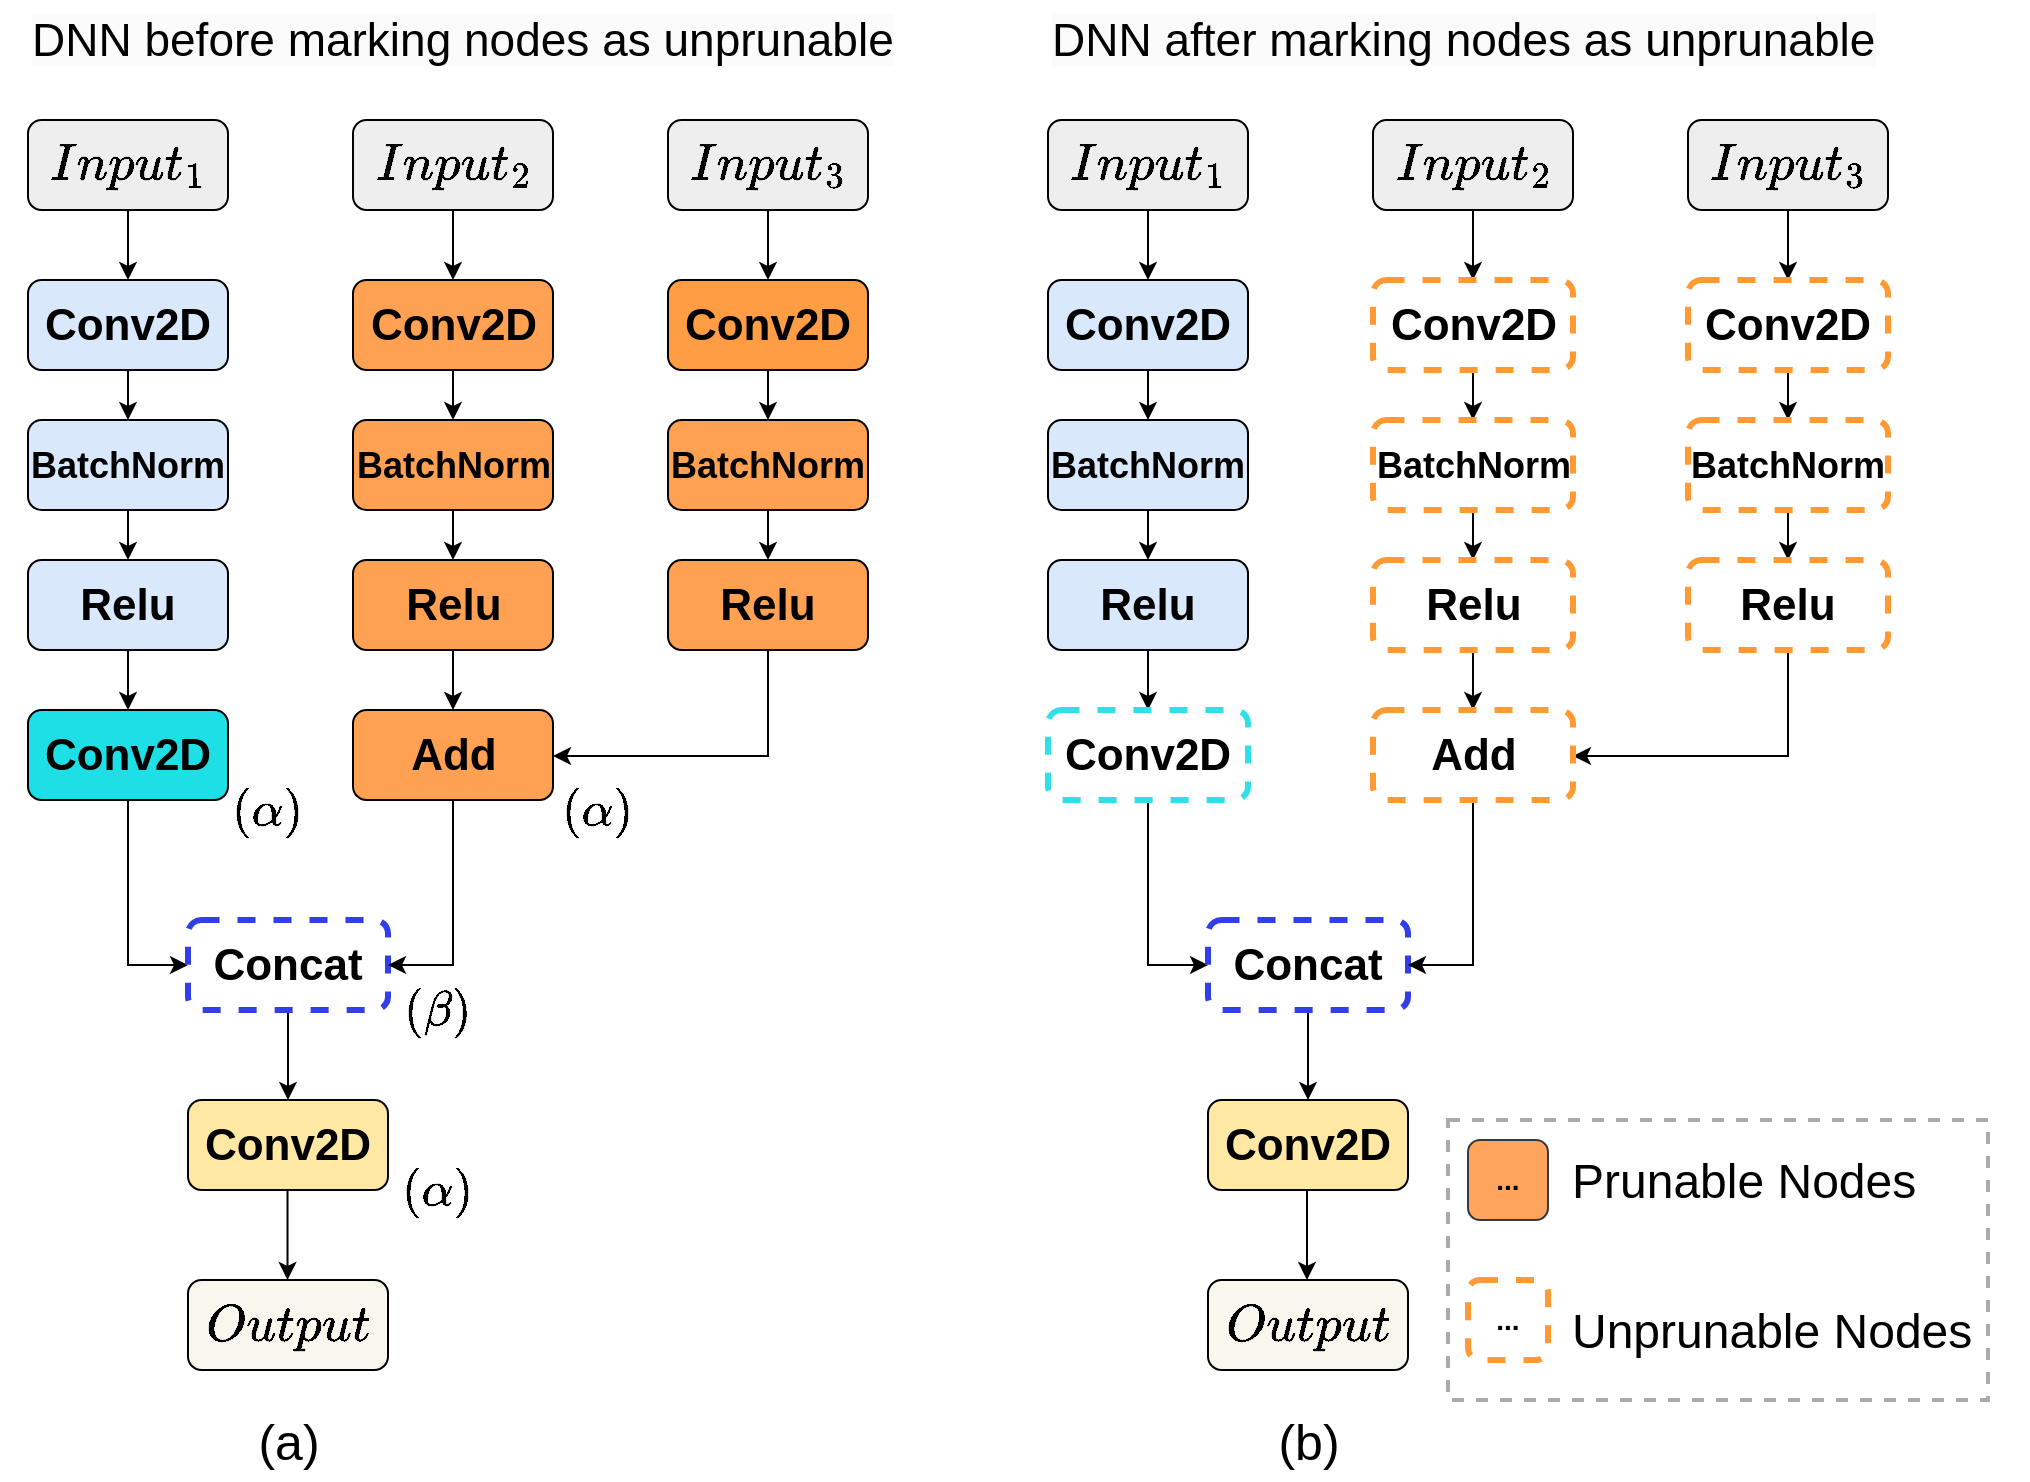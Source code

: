<mxfile version="24.7.17">
  <diagram id="ZJDak00zEGOjQi6jF3bG" name="Page-2">
    <mxGraphModel dx="639" dy="1933" grid="1" gridSize="10" guides="1" tooltips="1" connect="1" arrows="1" fold="1" page="1" pageScale="1" pageWidth="850" pageHeight="1100" math="1" shadow="0">
      <root>
        <mxCell id="0" />
        <mxCell id="1" parent="0" />
        <mxCell id="ZOJOGruup9VdM0CiwJ6L-7" value="" style="rounded=0;whiteSpace=wrap;html=1;dashed=1;strokeWidth=2;strokeColor=#ABABAB;" parent="1" vertex="1">
          <mxGeometry x="1790" y="540" width="270" height="140" as="geometry" />
        </mxCell>
        <mxCell id="_wHUnUOkOxb6r7a82sdS-2" style="edgeStyle=orthogonalEdgeStyle;rounded=0;orthogonalLoop=1;jettySize=auto;html=1;exitX=0.5;exitY=1;exitDx=0;exitDy=0;entryX=0.5;entryY=0;entryDx=0;entryDy=0;strokeColor=default;fontSize=22;" parent="1" source="_wHUnUOkOxb6r7a82sdS-3" target="_wHUnUOkOxb6r7a82sdS-5" edge="1">
          <mxGeometry relative="1" as="geometry" />
        </mxCell>
        <mxCell id="_wHUnUOkOxb6r7a82sdS-3" value="&lt;font style=&quot;font-size: 22px;&quot;&gt;&lt;b style=&quot;font-size: 22px;&quot;&gt;$$Input_1$$&lt;/b&gt;&lt;/font&gt;" style="rounded=1;whiteSpace=wrap;html=1;fillColor=#eeeeee;strokeColor=default;fontSize=22;" parent="1" vertex="1">
          <mxGeometry x="1080" y="40" width="100" height="45" as="geometry" />
        </mxCell>
        <mxCell id="_wHUnUOkOxb6r7a82sdS-4" style="edgeStyle=orthogonalEdgeStyle;rounded=0;orthogonalLoop=1;jettySize=auto;html=1;exitX=0.5;exitY=1;exitDx=0;exitDy=0;entryX=0.5;entryY=0;entryDx=0;entryDy=0;strokeColor=default;fontSize=22;" parent="1" source="_wHUnUOkOxb6r7a82sdS-5" target="_wHUnUOkOxb6r7a82sdS-7" edge="1">
          <mxGeometry relative="1" as="geometry" />
        </mxCell>
        <mxCell id="_wHUnUOkOxb6r7a82sdS-5" value="&lt;font style=&quot;font-size: 22px;&quot;&gt;&lt;b style=&quot;font-size: 22px;&quot;&gt;Conv2D&lt;/b&gt;&lt;/font&gt;" style="rounded=1;whiteSpace=wrap;html=1;fillColor=#dae8fc;strokeColor=default;fontSize=22;" parent="1" vertex="1">
          <mxGeometry x="1080" y="120" width="100" height="45" as="geometry" />
        </mxCell>
        <mxCell id="_wHUnUOkOxb6r7a82sdS-6" style="edgeStyle=orthogonalEdgeStyle;rounded=0;orthogonalLoop=1;jettySize=auto;html=1;exitX=0.5;exitY=1;exitDx=0;exitDy=0;entryX=0.5;entryY=0;entryDx=0;entryDy=0;strokeColor=default;fontSize=22;" parent="1" source="_wHUnUOkOxb6r7a82sdS-7" target="_wHUnUOkOxb6r7a82sdS-9" edge="1">
          <mxGeometry relative="1" as="geometry" />
        </mxCell>
        <mxCell id="_wHUnUOkOxb6r7a82sdS-7" value="&lt;font style=&quot;font-size: 18px;&quot;&gt;&lt;b style=&quot;font-size: 18px;&quot;&gt;BatchNorm&lt;/b&gt;&lt;/font&gt;" style="rounded=1;whiteSpace=wrap;html=1;fillColor=#dae8fc;strokeColor=default;fontSize=18;" parent="1" vertex="1">
          <mxGeometry x="1080" y="190" width="100" height="45" as="geometry" />
        </mxCell>
        <mxCell id="_wHUnUOkOxb6r7a82sdS-8" style="edgeStyle=orthogonalEdgeStyle;rounded=0;orthogonalLoop=1;jettySize=auto;html=1;entryX=0.5;entryY=0;entryDx=0;entryDy=0;strokeColor=default;" parent="1" source="_wHUnUOkOxb6r7a82sdS-9" target="_wHUnUOkOxb6r7a82sdS-11" edge="1">
          <mxGeometry relative="1" as="geometry" />
        </mxCell>
        <mxCell id="_wHUnUOkOxb6r7a82sdS-9" value="&lt;font style=&quot;font-size: 22px;&quot;&gt;&lt;b style=&quot;font-size: 22px;&quot;&gt;Relu&lt;/b&gt;&lt;/font&gt;" style="rounded=1;whiteSpace=wrap;html=1;fillColor=#dae8fc;strokeColor=default;fontSize=22;" parent="1" vertex="1">
          <mxGeometry x="1080" y="260" width="100" height="45" as="geometry" />
        </mxCell>
        <mxCell id="_wHUnUOkOxb6r7a82sdS-10" style="edgeStyle=orthogonalEdgeStyle;rounded=0;orthogonalLoop=1;jettySize=auto;html=1;entryX=0;entryY=0.5;entryDx=0;entryDy=0;" parent="1" source="_wHUnUOkOxb6r7a82sdS-11" target="_wHUnUOkOxb6r7a82sdS-13" edge="1">
          <mxGeometry relative="1" as="geometry" />
        </mxCell>
        <mxCell id="_wHUnUOkOxb6r7a82sdS-11" value="&lt;font style=&quot;font-size: 22px;&quot;&gt;&lt;b style=&quot;font-size: 22px;&quot;&gt;Conv2D&lt;/b&gt;&lt;/font&gt;" style="rounded=1;whiteSpace=wrap;html=1;fillColor=#1edee6;strokeColor=default;fontSize=22;" parent="1" vertex="1">
          <mxGeometry x="1080" y="335" width="100" height="45" as="geometry" />
        </mxCell>
        <mxCell id="_wHUnUOkOxb6r7a82sdS-12" style="edgeStyle=orthogonalEdgeStyle;rounded=0;orthogonalLoop=1;jettySize=auto;html=1;entryX=0.5;entryY=0;entryDx=0;entryDy=0;" parent="1" source="_wHUnUOkOxb6r7a82sdS-13" edge="1">
          <mxGeometry relative="1" as="geometry">
            <mxPoint x="1210" y="530" as="targetPoint" />
          </mxGeometry>
        </mxCell>
        <mxCell id="_wHUnUOkOxb6r7a82sdS-13" value="&lt;font style=&quot;font-size: 22px;&quot;&gt;&lt;b style=&quot;font-size: 22px;&quot;&gt;Concat&lt;/b&gt;&lt;/font&gt;" style="rounded=1;whiteSpace=wrap;html=1;fillColor=none;strokeColor=#323ee8;strokeWidth=3;dashed=1;fontSize=22;" parent="1" vertex="1">
          <mxGeometry x="1160" y="440" width="100" height="45" as="geometry" />
        </mxCell>
        <mxCell id="_wHUnUOkOxb6r7a82sdS-14" style="edgeStyle=orthogonalEdgeStyle;rounded=0;orthogonalLoop=1;jettySize=auto;html=1;exitX=0.5;exitY=1;exitDx=0;exitDy=0;entryX=0.5;entryY=0;entryDx=0;entryDy=0;strokeColor=default;fontSize=22;" parent="1" source="_wHUnUOkOxb6r7a82sdS-15" target="_wHUnUOkOxb6r7a82sdS-17" edge="1">
          <mxGeometry relative="1" as="geometry" />
        </mxCell>
        <mxCell id="_wHUnUOkOxb6r7a82sdS-15" value="&lt;font style=&quot;font-size: 22px;&quot;&gt;&lt;b style=&quot;font-size: 22px;&quot;&gt;$$Input_2$$&lt;/b&gt;&lt;/font&gt;" style="rounded=1;whiteSpace=wrap;html=1;fillColor=#eeeeee;strokeColor=default;fontSize=22;" parent="1" vertex="1">
          <mxGeometry x="1242.5" y="40" width="100" height="45" as="geometry" />
        </mxCell>
        <mxCell id="_wHUnUOkOxb6r7a82sdS-16" style="edgeStyle=orthogonalEdgeStyle;rounded=0;orthogonalLoop=1;jettySize=auto;html=1;exitX=0.5;exitY=1;exitDx=0;exitDy=0;entryX=0.5;entryY=0;entryDx=0;entryDy=0;strokeColor=default;fontSize=22;" parent="1" source="_wHUnUOkOxb6r7a82sdS-17" target="_wHUnUOkOxb6r7a82sdS-19" edge="1">
          <mxGeometry relative="1" as="geometry" />
        </mxCell>
        <mxCell id="_wHUnUOkOxb6r7a82sdS-17" value="&lt;font style=&quot;font-size: 22px;&quot;&gt;&lt;b style=&quot;font-size: 22px;&quot;&gt;Conv2D&lt;/b&gt;&lt;/font&gt;" style="rounded=1;whiteSpace=wrap;html=1;fillColor=#ffa152;strokeColor=default;fontSize=22;" parent="1" vertex="1">
          <mxGeometry x="1242.5" y="120" width="100" height="45" as="geometry" />
        </mxCell>
        <mxCell id="_wHUnUOkOxb6r7a82sdS-18" style="edgeStyle=orthogonalEdgeStyle;rounded=0;orthogonalLoop=1;jettySize=auto;html=1;exitX=0.5;exitY=1;exitDx=0;exitDy=0;entryX=0.5;entryY=0;entryDx=0;entryDy=0;strokeColor=default;fontSize=22;" parent="1" source="_wHUnUOkOxb6r7a82sdS-19" target="_wHUnUOkOxb6r7a82sdS-21" edge="1">
          <mxGeometry relative="1" as="geometry" />
        </mxCell>
        <mxCell id="_wHUnUOkOxb6r7a82sdS-19" value="&lt;font style=&quot;font-size: 18px;&quot;&gt;&lt;b style=&quot;font-size: 18px;&quot;&gt;BatchNorm&lt;/b&gt;&lt;/font&gt;" style="rounded=1;whiteSpace=wrap;html=1;fillColor=#ffa152;strokeColor=default;fontSize=18;" parent="1" vertex="1">
          <mxGeometry x="1242.5" y="190" width="100" height="45" as="geometry" />
        </mxCell>
        <mxCell id="_wHUnUOkOxb6r7a82sdS-20" style="edgeStyle=orthogonalEdgeStyle;rounded=0;orthogonalLoop=1;jettySize=auto;html=1;strokeColor=default;" parent="1" source="_wHUnUOkOxb6r7a82sdS-21" target="_wHUnUOkOxb6r7a82sdS-31" edge="1">
          <mxGeometry relative="1" as="geometry">
            <mxPoint x="1292.5" y="345" as="targetPoint" />
          </mxGeometry>
        </mxCell>
        <mxCell id="_wHUnUOkOxb6r7a82sdS-21" value="&lt;font style=&quot;font-size: 22px;&quot;&gt;&lt;b style=&quot;font-size: 22px;&quot;&gt;Relu&lt;/b&gt;&lt;/font&gt;" style="rounded=1;whiteSpace=wrap;html=1;fillColor=#ffa152;strokeColor=default;fontSize=22;" parent="1" vertex="1">
          <mxGeometry x="1242.5" y="260" width="100" height="45" as="geometry" />
        </mxCell>
        <mxCell id="_wHUnUOkOxb6r7a82sdS-22" style="edgeStyle=orthogonalEdgeStyle;rounded=0;orthogonalLoop=1;jettySize=auto;html=1;exitX=0.5;exitY=1;exitDx=0;exitDy=0;entryX=0.5;entryY=0;entryDx=0;entryDy=0;strokeColor=default;fontSize=22;" parent="1" source="_wHUnUOkOxb6r7a82sdS-23" target="_wHUnUOkOxb6r7a82sdS-25" edge="1">
          <mxGeometry relative="1" as="geometry" />
        </mxCell>
        <mxCell id="_wHUnUOkOxb6r7a82sdS-23" value="&lt;font style=&quot;font-size: 22px;&quot;&gt;&lt;b style=&quot;font-size: 22px;&quot;&gt;$$Input_3$$&lt;/b&gt;&lt;/font&gt;" style="rounded=1;whiteSpace=wrap;html=1;fillColor=#eeeeee;strokeColor=default;fontSize=22;" parent="1" vertex="1">
          <mxGeometry x="1400" y="40" width="100" height="45" as="geometry" />
        </mxCell>
        <mxCell id="_wHUnUOkOxb6r7a82sdS-24" style="edgeStyle=orthogonalEdgeStyle;rounded=0;orthogonalLoop=1;jettySize=auto;html=1;exitX=0.5;exitY=1;exitDx=0;exitDy=0;entryX=0.5;entryY=0;entryDx=0;entryDy=0;strokeColor=default;fontSize=22;" parent="1" source="_wHUnUOkOxb6r7a82sdS-25" target="_wHUnUOkOxb6r7a82sdS-27" edge="1">
          <mxGeometry relative="1" as="geometry" />
        </mxCell>
        <mxCell id="_wHUnUOkOxb6r7a82sdS-25" value="&lt;font style=&quot;font-size: 22px;&quot;&gt;&lt;b style=&quot;font-size: 22px;&quot;&gt;Conv2D&lt;/b&gt;&lt;/font&gt;" style="rounded=1;whiteSpace=wrap;html=1;fillColor=#ff9d45;strokeColor=default;fontSize=22;" parent="1" vertex="1">
          <mxGeometry x="1400" y="120" width="100" height="45" as="geometry" />
        </mxCell>
        <mxCell id="_wHUnUOkOxb6r7a82sdS-26" style="edgeStyle=orthogonalEdgeStyle;rounded=0;orthogonalLoop=1;jettySize=auto;html=1;exitX=0.5;exitY=1;exitDx=0;exitDy=0;entryX=0.5;entryY=0;entryDx=0;entryDy=0;strokeColor=default;fontSize=22;" parent="1" source="_wHUnUOkOxb6r7a82sdS-27" target="_wHUnUOkOxb6r7a82sdS-29" edge="1">
          <mxGeometry relative="1" as="geometry" />
        </mxCell>
        <mxCell id="_wHUnUOkOxb6r7a82sdS-27" value="&lt;font style=&quot;font-size: 18px;&quot;&gt;&lt;b style=&quot;font-size: 18px;&quot;&gt;BatchNorm&lt;/b&gt;&lt;/font&gt;" style="rounded=1;whiteSpace=wrap;html=1;fillColor=#ffa152;strokeColor=default;fontSize=18;" parent="1" vertex="1">
          <mxGeometry x="1400" y="190" width="100" height="45" as="geometry" />
        </mxCell>
        <mxCell id="_wHUnUOkOxb6r7a82sdS-28" style="edgeStyle=orthogonalEdgeStyle;rounded=0;orthogonalLoop=1;jettySize=auto;html=1;entryX=1;entryY=0.5;entryDx=0;entryDy=0;strokeColor=default;" parent="1" source="_wHUnUOkOxb6r7a82sdS-29" target="_wHUnUOkOxb6r7a82sdS-31" edge="1">
          <mxGeometry relative="1" as="geometry">
            <mxPoint x="1305" y="357.5" as="targetPoint" />
            <Array as="points">
              <mxPoint x="1450" y="358" />
              <mxPoint x="1343" y="358" />
            </Array>
          </mxGeometry>
        </mxCell>
        <mxCell id="_wHUnUOkOxb6r7a82sdS-29" value="&lt;font style=&quot;font-size: 22px;&quot;&gt;&lt;b style=&quot;font-size: 22px;&quot;&gt;Relu&lt;/b&gt;&lt;/font&gt;" style="rounded=1;whiteSpace=wrap;html=1;fillColor=#ffa152;strokeColor=default;fontSize=22;" parent="1" vertex="1">
          <mxGeometry x="1400" y="260" width="100" height="45" as="geometry" />
        </mxCell>
        <mxCell id="_wHUnUOkOxb6r7a82sdS-30" style="edgeStyle=orthogonalEdgeStyle;rounded=0;orthogonalLoop=1;jettySize=auto;html=1;exitX=0.5;exitY=1;exitDx=0;exitDy=0;entryX=1;entryY=0.5;entryDx=0;entryDy=0;" parent="1" source="_wHUnUOkOxb6r7a82sdS-31" target="_wHUnUOkOxb6r7a82sdS-13" edge="1">
          <mxGeometry relative="1" as="geometry" />
        </mxCell>
        <mxCell id="_wHUnUOkOxb6r7a82sdS-31" value="&lt;font style=&quot;font-size: 22px;&quot;&gt;&lt;b style=&quot;font-size: 22px;&quot;&gt;Add&lt;/b&gt;&lt;/font&gt;" style="rounded=1;whiteSpace=wrap;html=1;fillColor=#ffa152;strokeColor=default;fontSize=22;" parent="1" vertex="1">
          <mxGeometry x="1242.5" y="335" width="100" height="45" as="geometry" />
        </mxCell>
        <mxCell id="JLplLcuvt1eEUsk-3vQW-2" style="edgeStyle=orthogonalEdgeStyle;rounded=0;orthogonalLoop=1;jettySize=auto;html=1;exitX=0.5;exitY=1;exitDx=0;exitDy=0;entryX=0.5;entryY=0;entryDx=0;entryDy=0;fontSize=22;" parent="1" source="JLplLcuvt1eEUsk-3vQW-3" target="JLplLcuvt1eEUsk-3vQW-5" edge="1">
          <mxGeometry relative="1" as="geometry" />
        </mxCell>
        <mxCell id="JLplLcuvt1eEUsk-3vQW-3" value="&lt;font style=&quot;font-size: 22px;&quot;&gt;&lt;b style=&quot;font-size: 22px;&quot;&gt;$$Input_1$$&lt;/b&gt;&lt;/font&gt;" style="rounded=1;whiteSpace=wrap;html=1;fillColor=#eeeeee;strokeColor=default;fontSize=22;" parent="1" vertex="1">
          <mxGeometry x="1590" y="40" width="100" height="45" as="geometry" />
        </mxCell>
        <mxCell id="JLplLcuvt1eEUsk-3vQW-4" style="edgeStyle=orthogonalEdgeStyle;rounded=0;orthogonalLoop=1;jettySize=auto;html=1;exitX=0.5;exitY=1;exitDx=0;exitDy=0;entryX=0.5;entryY=0;entryDx=0;entryDy=0;fontSize=22;" parent="1" source="JLplLcuvt1eEUsk-3vQW-5" target="JLplLcuvt1eEUsk-3vQW-7" edge="1">
          <mxGeometry relative="1" as="geometry" />
        </mxCell>
        <mxCell id="JLplLcuvt1eEUsk-3vQW-5" value="&lt;font style=&quot;font-size: 22px;&quot;&gt;&lt;b style=&quot;font-size: 22px;&quot;&gt;Conv2D&lt;/b&gt;&lt;/font&gt;" style="rounded=1;whiteSpace=wrap;html=1;fillColor=#dae8fc;strokeColor=default;fontSize=22;" parent="1" vertex="1">
          <mxGeometry x="1590" y="120" width="100" height="45" as="geometry" />
        </mxCell>
        <mxCell id="JLplLcuvt1eEUsk-3vQW-6" style="edgeStyle=orthogonalEdgeStyle;rounded=0;orthogonalLoop=1;jettySize=auto;html=1;exitX=0.5;exitY=1;exitDx=0;exitDy=0;entryX=0.5;entryY=0;entryDx=0;entryDy=0;fontSize=22;" parent="1" source="JLplLcuvt1eEUsk-3vQW-7" target="JLplLcuvt1eEUsk-3vQW-9" edge="1">
          <mxGeometry relative="1" as="geometry" />
        </mxCell>
        <mxCell id="JLplLcuvt1eEUsk-3vQW-7" value="&lt;font style=&quot;font-size: 18px;&quot;&gt;&lt;b style=&quot;font-size: 18px;&quot;&gt;BatchNorm&lt;/b&gt;&lt;/font&gt;" style="rounded=1;whiteSpace=wrap;html=1;fillColor=#dae8fc;strokeColor=default;fontSize=18;" parent="1" vertex="1">
          <mxGeometry x="1590" y="190" width="100" height="45" as="geometry" />
        </mxCell>
        <mxCell id="JLplLcuvt1eEUsk-3vQW-8" style="edgeStyle=orthogonalEdgeStyle;rounded=0;orthogonalLoop=1;jettySize=auto;html=1;entryX=0.5;entryY=0;entryDx=0;entryDy=0;" parent="1" source="JLplLcuvt1eEUsk-3vQW-9" target="JLplLcuvt1eEUsk-3vQW-11" edge="1">
          <mxGeometry relative="1" as="geometry" />
        </mxCell>
        <mxCell id="JLplLcuvt1eEUsk-3vQW-9" value="&lt;font style=&quot;font-size: 22px;&quot;&gt;&lt;b style=&quot;font-size: 22px;&quot;&gt;Relu&lt;/b&gt;&lt;/font&gt;" style="rounded=1;whiteSpace=wrap;html=1;fillColor=#dae8fc;strokeColor=default;fontSize=22;" parent="1" vertex="1">
          <mxGeometry x="1590" y="260" width="100" height="45" as="geometry" />
        </mxCell>
        <mxCell id="JLplLcuvt1eEUsk-3vQW-10" style="edgeStyle=orthogonalEdgeStyle;rounded=0;orthogonalLoop=1;jettySize=auto;html=1;entryX=0;entryY=0.5;entryDx=0;entryDy=0;" parent="1" source="JLplLcuvt1eEUsk-3vQW-11" target="JLplLcuvt1eEUsk-3vQW-13" edge="1">
          <mxGeometry relative="1" as="geometry" />
        </mxCell>
        <mxCell id="JLplLcuvt1eEUsk-3vQW-11" value="&lt;font style=&quot;font-size: 22px;&quot;&gt;&lt;b style=&quot;font-size: 22px;&quot;&gt;Conv2D&lt;/b&gt;&lt;/font&gt;" style="rounded=1;whiteSpace=wrap;html=1;fillColor=none;strokeColor=#30dfe8;strokeWidth=3;dashed=1;fontSize=22;" parent="1" vertex="1">
          <mxGeometry x="1590" y="335" width="100" height="45" as="geometry" />
        </mxCell>
        <mxCell id="JLplLcuvt1eEUsk-3vQW-12" style="edgeStyle=orthogonalEdgeStyle;rounded=0;orthogonalLoop=1;jettySize=auto;html=1;entryX=0.5;entryY=0;entryDx=0;entryDy=0;" parent="1" source="JLplLcuvt1eEUsk-3vQW-13" edge="1">
          <mxGeometry relative="1" as="geometry">
            <mxPoint x="1720" y="530" as="targetPoint" />
          </mxGeometry>
        </mxCell>
        <mxCell id="JLplLcuvt1eEUsk-3vQW-13" value="&lt;font style=&quot;font-size: 22px;&quot;&gt;&lt;b style=&quot;font-size: 22px;&quot;&gt;Concat&lt;/b&gt;&lt;/font&gt;" style="rounded=1;whiteSpace=wrap;html=1;fillColor=none;strokeColor=#323ee8;dashed=1;strokeWidth=3;fontSize=22;" parent="1" vertex="1">
          <mxGeometry x="1670" y="440" width="100" height="45" as="geometry" />
        </mxCell>
        <mxCell id="JLplLcuvt1eEUsk-3vQW-14" style="edgeStyle=orthogonalEdgeStyle;rounded=0;orthogonalLoop=1;jettySize=auto;html=1;exitX=0.5;exitY=1;exitDx=0;exitDy=0;entryX=0.5;entryY=0;entryDx=0;entryDy=0;fontSize=22;" parent="1" source="JLplLcuvt1eEUsk-3vQW-15" target="JLplLcuvt1eEUsk-3vQW-17" edge="1">
          <mxGeometry relative="1" as="geometry" />
        </mxCell>
        <mxCell id="JLplLcuvt1eEUsk-3vQW-15" value="&lt;font style=&quot;font-size: 22px;&quot;&gt;&lt;b style=&quot;font-size: 22px;&quot;&gt;$$Input_2$$&lt;/b&gt;&lt;/font&gt;" style="rounded=1;whiteSpace=wrap;html=1;fillColor=#eeeeee;strokeColor=default;fontSize=22;" parent="1" vertex="1">
          <mxGeometry x="1752.5" y="40" width="100" height="45" as="geometry" />
        </mxCell>
        <mxCell id="JLplLcuvt1eEUsk-3vQW-16" style="edgeStyle=orthogonalEdgeStyle;rounded=0;orthogonalLoop=1;jettySize=auto;html=1;exitX=0.5;exitY=1;exitDx=0;exitDy=0;entryX=0.5;entryY=0;entryDx=0;entryDy=0;fontSize=22;" parent="1" source="JLplLcuvt1eEUsk-3vQW-17" target="JLplLcuvt1eEUsk-3vQW-19" edge="1">
          <mxGeometry relative="1" as="geometry" />
        </mxCell>
        <mxCell id="JLplLcuvt1eEUsk-3vQW-17" value="&lt;font style=&quot;font-size: 22px;&quot;&gt;&lt;b style=&quot;font-size: 22px;&quot;&gt;Conv2D&lt;/b&gt;&lt;/font&gt;" style="rounded=1;whiteSpace=wrap;html=1;fillColor=none;strokeColor=#FF9933;dashed=1;strokeWidth=3;fontSize=22;" parent="1" vertex="1">
          <mxGeometry x="1752.5" y="120" width="100" height="45" as="geometry" />
        </mxCell>
        <mxCell id="JLplLcuvt1eEUsk-3vQW-18" style="edgeStyle=orthogonalEdgeStyle;rounded=0;orthogonalLoop=1;jettySize=auto;html=1;exitX=0.5;exitY=1;exitDx=0;exitDy=0;entryX=0.5;entryY=0;entryDx=0;entryDy=0;fontSize=22;" parent="1" source="JLplLcuvt1eEUsk-3vQW-19" target="JLplLcuvt1eEUsk-3vQW-21" edge="1">
          <mxGeometry relative="1" as="geometry" />
        </mxCell>
        <mxCell id="JLplLcuvt1eEUsk-3vQW-19" value="&lt;font style=&quot;font-size: 18px;&quot;&gt;&lt;b style=&quot;font-size: 18px;&quot;&gt;BatchNorm&lt;/b&gt;&lt;/font&gt;" style="rounded=1;whiteSpace=wrap;html=1;fillColor=none;strokeColor=#FF9933;dashed=1;strokeWidth=3;fontSize=18;" parent="1" vertex="1">
          <mxGeometry x="1752.5" y="190" width="100" height="45" as="geometry" />
        </mxCell>
        <mxCell id="JLplLcuvt1eEUsk-3vQW-20" style="edgeStyle=orthogonalEdgeStyle;rounded=0;orthogonalLoop=1;jettySize=auto;html=1;" parent="1" source="JLplLcuvt1eEUsk-3vQW-21" target="JLplLcuvt1eEUsk-3vQW-31" edge="1">
          <mxGeometry relative="1" as="geometry">
            <mxPoint x="1802.5" y="345" as="targetPoint" />
          </mxGeometry>
        </mxCell>
        <mxCell id="JLplLcuvt1eEUsk-3vQW-21" value="&lt;font style=&quot;font-size: 22px;&quot;&gt;&lt;b style=&quot;font-size: 22px;&quot;&gt;Relu&lt;/b&gt;&lt;/font&gt;" style="rounded=1;whiteSpace=wrap;html=1;fillColor=none;strokeColor=#FF9933;dashed=1;strokeWidth=3;fontSize=22;" parent="1" vertex="1">
          <mxGeometry x="1752.5" y="260" width="100" height="45" as="geometry" />
        </mxCell>
        <mxCell id="JLplLcuvt1eEUsk-3vQW-22" style="edgeStyle=orthogonalEdgeStyle;rounded=0;orthogonalLoop=1;jettySize=auto;html=1;exitX=0.5;exitY=1;exitDx=0;exitDy=0;entryX=0.5;entryY=0;entryDx=0;entryDy=0;fontSize=22;" parent="1" source="JLplLcuvt1eEUsk-3vQW-23" target="JLplLcuvt1eEUsk-3vQW-25" edge="1">
          <mxGeometry relative="1" as="geometry" />
        </mxCell>
        <mxCell id="JLplLcuvt1eEUsk-3vQW-23" value="&lt;font style=&quot;font-size: 22px;&quot;&gt;&lt;b style=&quot;font-size: 22px;&quot;&gt;$$Input_3$$&lt;/b&gt;&lt;/font&gt;" style="rounded=1;whiteSpace=wrap;html=1;fillColor=#eeeeee;strokeColor=default;fontSize=22;" parent="1" vertex="1">
          <mxGeometry x="1910" y="40" width="100" height="45" as="geometry" />
        </mxCell>
        <mxCell id="JLplLcuvt1eEUsk-3vQW-24" style="edgeStyle=orthogonalEdgeStyle;rounded=0;orthogonalLoop=1;jettySize=auto;html=1;exitX=0.5;exitY=1;exitDx=0;exitDy=0;entryX=0.5;entryY=0;entryDx=0;entryDy=0;fontSize=22;" parent="1" source="JLplLcuvt1eEUsk-3vQW-25" target="JLplLcuvt1eEUsk-3vQW-27" edge="1">
          <mxGeometry relative="1" as="geometry" />
        </mxCell>
        <mxCell id="JLplLcuvt1eEUsk-3vQW-25" value="&lt;font style=&quot;font-size: 22px;&quot;&gt;&lt;b style=&quot;font-size: 22px;&quot;&gt;Conv2D&lt;/b&gt;&lt;/font&gt;" style="rounded=1;whiteSpace=wrap;html=1;fillColor=none;strokeColor=#FF9933;dashed=1;strokeWidth=3;fontSize=22;" parent="1" vertex="1">
          <mxGeometry x="1910" y="120" width="100" height="45" as="geometry" />
        </mxCell>
        <mxCell id="JLplLcuvt1eEUsk-3vQW-26" style="edgeStyle=orthogonalEdgeStyle;rounded=0;orthogonalLoop=1;jettySize=auto;html=1;exitX=0.5;exitY=1;exitDx=0;exitDy=0;entryX=0.5;entryY=0;entryDx=0;entryDy=0;fontSize=22;" parent="1" source="JLplLcuvt1eEUsk-3vQW-27" target="JLplLcuvt1eEUsk-3vQW-29" edge="1">
          <mxGeometry relative="1" as="geometry" />
        </mxCell>
        <mxCell id="JLplLcuvt1eEUsk-3vQW-27" value="&lt;font style=&quot;font-size: 18px;&quot;&gt;&lt;b style=&quot;font-size: 18px;&quot;&gt;BatchNorm&lt;/b&gt;&lt;/font&gt;" style="rounded=1;whiteSpace=wrap;html=1;fillColor=none;strokeColor=#FF9933;dashed=1;strokeWidth=3;fontSize=18;" parent="1" vertex="1">
          <mxGeometry x="1910" y="190" width="100" height="45" as="geometry" />
        </mxCell>
        <mxCell id="JLplLcuvt1eEUsk-3vQW-28" style="edgeStyle=orthogonalEdgeStyle;rounded=0;orthogonalLoop=1;jettySize=auto;html=1;entryX=1;entryY=0.5;entryDx=0;entryDy=0;" parent="1" source="JLplLcuvt1eEUsk-3vQW-29" target="JLplLcuvt1eEUsk-3vQW-31" edge="1">
          <mxGeometry relative="1" as="geometry">
            <mxPoint x="1815" y="357.5" as="targetPoint" />
            <Array as="points">
              <mxPoint x="1960" y="358" />
              <mxPoint x="1853" y="358" />
            </Array>
          </mxGeometry>
        </mxCell>
        <mxCell id="JLplLcuvt1eEUsk-3vQW-29" value="&lt;font style=&quot;font-size: 22px;&quot;&gt;&lt;b style=&quot;font-size: 22px;&quot;&gt;Relu&lt;/b&gt;&lt;/font&gt;" style="rounded=1;whiteSpace=wrap;html=1;fillColor=none;strokeColor=#FF9933;dashed=1;strokeWidth=3;fontSize=22;" parent="1" vertex="1">
          <mxGeometry x="1910" y="260" width="100" height="45" as="geometry" />
        </mxCell>
        <mxCell id="JLplLcuvt1eEUsk-3vQW-30" style="edgeStyle=orthogonalEdgeStyle;rounded=0;orthogonalLoop=1;jettySize=auto;html=1;exitX=0.5;exitY=1;exitDx=0;exitDy=0;entryX=1;entryY=0.5;entryDx=0;entryDy=0;" parent="1" source="JLplLcuvt1eEUsk-3vQW-31" target="JLplLcuvt1eEUsk-3vQW-13" edge="1">
          <mxGeometry relative="1" as="geometry" />
        </mxCell>
        <mxCell id="JLplLcuvt1eEUsk-3vQW-31" value="&lt;font style=&quot;font-size: 22px;&quot;&gt;&lt;b style=&quot;font-size: 22px;&quot;&gt;Add&lt;/b&gt;&lt;/font&gt;" style="rounded=1;whiteSpace=wrap;html=1;fillColor=none;strokeColor=#FF9933;strokeWidth=3;dashed=1;fontSize=22;" parent="1" vertex="1">
          <mxGeometry x="1752.5" y="335" width="100" height="45" as="geometry" />
        </mxCell>
        <mxCell id="SUDPTB7_8HrII01Jo1Mr-3" value="&lt;font size=&quot;1&quot; style=&quot;&quot;&gt;&lt;span style=&quot;font-size: 25px;&quot;&gt;(b)&lt;/span&gt;&lt;/font&gt;" style="text;html=1;align=center;verticalAlign=middle;resizable=0;points=[];autosize=1;strokeColor=none;fillColor=none;" parent="1" vertex="1">
          <mxGeometry x="1695" y="680" width="50" height="40" as="geometry" />
        </mxCell>
        <mxCell id="SUDPTB7_8HrII01Jo1Mr-4" value="&lt;font style=&quot;font-size: 22px;&quot;&gt;&lt;b style=&quot;font-size: 22px;&quot;&gt;$$Output$$&lt;/b&gt;&lt;/font&gt;" style="rounded=1;whiteSpace=wrap;html=1;fillColor=#f9f7ed;strokeColor=default;fontSize=22;" parent="1" vertex="1">
          <mxGeometry x="1160" y="620" width="100" height="45" as="geometry" />
        </mxCell>
        <mxCell id="SUDPTB7_8HrII01Jo1Mr-5" value="&lt;font size=&quot;1&quot; style=&quot;&quot;&gt;&lt;span style=&quot;font-size: 25px;&quot;&gt;(a)&lt;/span&gt;&lt;/font&gt;" style="text;html=1;align=center;verticalAlign=middle;resizable=0;points=[];autosize=1;strokeColor=none;fillColor=none;" parent="1" vertex="1">
          <mxGeometry x="1185" y="680" width="50" height="40" as="geometry" />
        </mxCell>
        <mxCell id="SUDPTB7_8HrII01Jo1Mr-6" style="edgeStyle=orthogonalEdgeStyle;rounded=0;orthogonalLoop=1;jettySize=auto;html=1;entryX=0.5;entryY=0;entryDx=0;entryDy=0;" parent="1" edge="1">
          <mxGeometry relative="1" as="geometry">
            <mxPoint x="1209.76" y="620" as="targetPoint" />
            <mxPoint x="1209.76" y="575" as="sourcePoint" />
          </mxGeometry>
        </mxCell>
        <mxCell id="SUDPTB7_8HrII01Jo1Mr-7" value="&lt;font style=&quot;font-size: 22px;&quot;&gt;&lt;b style=&quot;font-size: 22px;&quot;&gt;$$Output$$&lt;/b&gt;&lt;/font&gt;" style="rounded=1;whiteSpace=wrap;html=1;fillColor=#f9f7ed;strokeColor=default;fontSize=22;" parent="1" vertex="1">
          <mxGeometry x="1670" y="620" width="100" height="45" as="geometry" />
        </mxCell>
        <mxCell id="SUDPTB7_8HrII01Jo1Mr-9" style="edgeStyle=orthogonalEdgeStyle;rounded=0;orthogonalLoop=1;jettySize=auto;html=1;entryX=0.5;entryY=0;entryDx=0;entryDy=0;" parent="1" edge="1">
          <mxGeometry relative="1" as="geometry">
            <mxPoint x="1719.5" y="620" as="targetPoint" />
            <mxPoint x="1719.5" y="575" as="sourcePoint" />
          </mxGeometry>
        </mxCell>
        <mxCell id="SUDPTB7_8HrII01Jo1Mr-10" value="&lt;font style=&quot;font-size: 22px;&quot;&gt;&lt;b style=&quot;font-size: 22px;&quot;&gt;Conv2D&lt;/b&gt;&lt;/font&gt;" style="rounded=1;whiteSpace=wrap;html=1;fillColor=#fee8a4;strokeColor=default;fontSize=22;" parent="1" vertex="1">
          <mxGeometry x="1160" y="530" width="100" height="45" as="geometry" />
        </mxCell>
        <mxCell id="SUDPTB7_8HrII01Jo1Mr-12" value="&lt;font style=&quot;font-size: 22px;&quot;&gt;&lt;b style=&quot;font-size: 22px;&quot;&gt;Conv2D&lt;/b&gt;&lt;/font&gt;" style="rounded=1;whiteSpace=wrap;html=1;fillColor=#fee8a4;strokeColor=default;fontSize=22;" parent="1" vertex="1">
          <mxGeometry x="1670" y="530" width="100" height="45" as="geometry" />
        </mxCell>
        <mxCell id="ZOJOGruup9VdM0CiwJ6L-2" value="&lt;font style=&quot;font-size: 14px;&quot;&gt;&lt;b&gt;...&lt;/b&gt;&lt;/font&gt;" style="rounded=1;whiteSpace=wrap;html=1;fillColor=#ffa45d;strokeColor=#36393d;" parent="1" vertex="1">
          <mxGeometry x="1800" y="550" width="40" height="40" as="geometry" />
        </mxCell>
        <mxCell id="ZOJOGruup9VdM0CiwJ6L-4" value="&lt;font style=&quot;font-size: 14px;&quot;&gt;&lt;b&gt;...&lt;/b&gt;&lt;/font&gt;" style="rounded=1;whiteSpace=wrap;html=1;fillColor=none;strokeColor=#FF9933;strokeWidth=3;dashed=1;" parent="1" vertex="1">
          <mxGeometry x="1800" y="620" width="40" height="40" as="geometry" />
        </mxCell>
        <mxCell id="ZOJOGruup9VdM0CiwJ6L-5" value="&lt;font style=&quot;font-size: 24px;&quot;&gt;Unprunable Nodes&lt;/font&gt;" style="text;whiteSpace=wrap;html=1;fontSize=24;" parent="1" vertex="1">
          <mxGeometry x="1850" y="625" width="210" height="40" as="geometry" />
        </mxCell>
        <mxCell id="ZOJOGruup9VdM0CiwJ6L-6" value="&lt;font style=&quot;font-size: 24px;&quot;&gt;Prunable Nodes&lt;/font&gt;" style="text;whiteSpace=wrap;html=1;fontSize=24;" parent="1" vertex="1">
          <mxGeometry x="1850" y="550" width="180" height="40" as="geometry" />
        </mxCell>
        <mxCell id="ZOJOGruup9VdM0CiwJ6L-8" value="&lt;span style=&quot;color: rgb(0, 0, 0); font-family: Helvetica; font-style: normal; font-variant-ligatures: normal; font-variant-caps: normal; font-weight: 400; letter-spacing: normal; orphans: 2; text-align: left; text-indent: 0px; text-transform: none; widows: 2; word-spacing: 0px; -webkit-text-stroke-width: 0px; white-space: normal; background-color: rgb(251, 251, 251); text-decoration-thickness: initial; text-decoration-style: initial; text-decoration-color: initial; float: none; font-size: 23px; display: inline !important;&quot;&gt;&lt;font style=&quot;font-size: 23px;&quot;&gt;DNN before marking nodes as unprunable&lt;/font&gt;&lt;/span&gt;" style="text;whiteSpace=wrap;html=1;fontSize=23;" parent="1" vertex="1">
          <mxGeometry x="1080" y="-20" width="480" height="50" as="geometry" />
        </mxCell>
        <mxCell id="ZOJOGruup9VdM0CiwJ6L-9" value="&lt;span style=&quot;color: rgb(0, 0, 0); font-family: Helvetica; font-style: normal; font-variant-ligatures: normal; font-variant-caps: normal; font-weight: 400; letter-spacing: normal; orphans: 2; text-align: left; text-indent: 0px; text-transform: none; widows: 2; word-spacing: 0px; -webkit-text-stroke-width: 0px; white-space: normal; background-color: rgb(251, 251, 251); text-decoration-thickness: initial; text-decoration-style: initial; text-decoration-color: initial; float: none; font-size: 23px; display: inline !important;&quot;&gt;&lt;font style=&quot;font-size: 23px;&quot;&gt;DNN after marking nodes as unprunable&lt;/font&gt;&lt;/span&gt;" style="text;whiteSpace=wrap;html=1;fontSize=23;" parent="1" vertex="1">
          <mxGeometry x="1590" y="-20" width="490" height="50" as="geometry" />
        </mxCell>
        <mxCell id="QmbjXqntFDe4RbLmtZg--1" value="&lt;font style=&quot;font-size: 21px;&quot;&gt;$$(\beta)$$&lt;/font&gt;" style="text;html=1;align=center;verticalAlign=middle;whiteSpace=wrap;rounded=0;" parent="1" vertex="1">
          <mxGeometry x="1270" y="470" width="30" height="30" as="geometry" />
        </mxCell>
        <mxCell id="QmbjXqntFDe4RbLmtZg--2" value="&lt;font style=&quot;font-size: 21px;&quot;&gt;$$(\alpha)$$&lt;/font&gt;" style="text;html=1;align=center;verticalAlign=middle;whiteSpace=wrap;rounded=0;" parent="1" vertex="1">
          <mxGeometry x="1270" y="560" width="30" height="30" as="geometry" />
        </mxCell>
        <mxCell id="QmbjXqntFDe4RbLmtZg--3" value="&lt;font style=&quot;font-size: 21px;&quot;&gt;$$(\alpha)$$&lt;/font&gt;" style="text;html=1;align=center;verticalAlign=middle;whiteSpace=wrap;rounded=0;" parent="1" vertex="1">
          <mxGeometry x="1350" y="370" width="30" height="30" as="geometry" />
        </mxCell>
        <mxCell id="QDcQiHiar-czs2nighFF-79" value="&lt;font style=&quot;font-size: 21px;&quot;&gt;$$(\alpha)$$&lt;/font&gt;" style="text;html=1;align=center;verticalAlign=middle;whiteSpace=wrap;rounded=0;" parent="1" vertex="1">
          <mxGeometry x="1185" y="370" width="30" height="30" as="geometry" />
        </mxCell>
      </root>
    </mxGraphModel>
  </diagram>
</mxfile>
